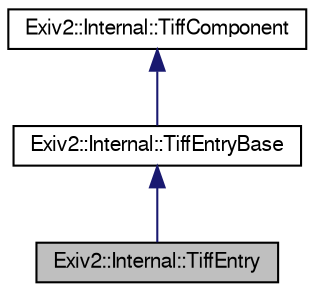 digraph "Exiv2::Internal::TiffEntry"
{
  edge [fontname="FreeSans",fontsize="10",labelfontname="FreeSans",labelfontsize="10"];
  node [fontname="FreeSans",fontsize="10",shape=record];
  Node1 [label="Exiv2::Internal::TiffEntry",height=0.2,width=0.4,color="black", fillcolor="grey75", style="filled" fontcolor="black"];
  Node2 -> Node1 [dir="back",color="midnightblue",fontsize="10",style="solid",fontname="FreeSans"];
  Node2 [label="Exiv2::Internal::TiffEntryBase",height=0.2,width=0.4,color="black", fillcolor="white", style="filled",URL="$classExiv2_1_1Internal_1_1TiffEntryBase.html",tooltip="This abstract base class provides the common functionality of an IFD directory entry and defines an e..."];
  Node3 -> Node2 [dir="back",color="midnightblue",fontsize="10",style="solid",fontname="FreeSans"];
  Node3 [label="Exiv2::Internal::TiffComponent",height=0.2,width=0.4,color="black", fillcolor="white", style="filled",URL="$classExiv2_1_1Internal_1_1TiffComponent.html",tooltip="Interface class for components of a TIFF directory hierarchy (Composite pattern). Both TIFF directori..."];
}

